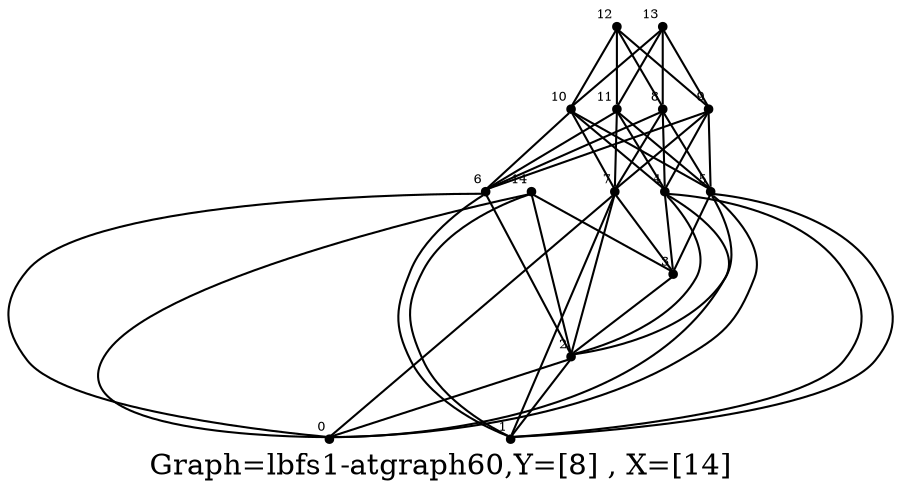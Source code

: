 /* Created by igraph 0.8.0-pre+0200568 */
graph {
  graph [
    label="Graph=lbfs1-atgraph60,Y=[8] , X=[14]  "
    labelloc=bottom
  ];
  0 [
    pos="0.900000,3.000000!"
    shape=point
    fontsize=6
    xlabel=0
  ];
  1 [
    pos="1.000000,2.000000!"
    shape=point
    fontsize=6
    xlabel=1
  ];
  2 [
    pos="0.900000,1.000000!"
    shape=point
    fontsize=6
    xlabel=2
  ];
  3 [
    pos="1.000000,0.000000!"
    shape=point
    fontsize=6
    xlabel=3
  ];
  4 [
    pos="1.900000,3.000000!"
    shape=point
    fontsize=6
    xlabel=4
  ];
  5 [
    pos="2.000000,2.000000!"
    shape=point
    fontsize=6
    xlabel=5
  ];
  6 [
    pos="2.000000,0.000000!"
    shape=point
    fontsize=6
    xlabel=6
  ];
  7 [
    pos="1.900000,1.000000!"
    shape=point
    fontsize=6
    xlabel=7
  ];
  8 [
    pos="2.900000,3.000000!"
    shape=point
    fontsize=6
    xlabel=8
  ];
  9 [
    pos="3.000000,2.000000!"
    shape=point
    fontsize=6
    xlabel=9
  ];
  10 [
    pos="2.900000,1.000000!"
    shape=point
    fontsize=6
    xlabel=10
  ];
  11 [
    pos="3.000000,0.000000!"
    shape=point
    fontsize=6
    xlabel=11
  ];
  12 [
    pos="3.900000,2.000000!"
    shape=point
    fontsize=6
    xlabel=12
  ];
  13 [
    pos="4.000000,1.000000!"
    shape=point
    fontsize=6
    xlabel=13
  ];
  14 [
    pos="0.000000,1.000000!"
    shape=point
    fontsize=6
    xlabel=14
  ];

  2 -- 0;
  4 -- 0;
  5 -- 0;
  6 -- 0;
  7 -- 0;
  14 -- 0;
  14 -- 1;
  14 -- 2;
  14 -- 3;
  2 -- 1;
  4 -- 1;
  5 -- 1;
  6 -- 1;
  7 -- 1;
  3 -- 2;
  4 -- 2;
  5 -- 2;
  6 -- 2;
  7 -- 2;
  4 -- 3;
  5 -- 3;
  7 -- 3;
  8 -- 4;
  9 -- 4;
  10 -- 4;
  11 -- 4;
  8 -- 5;
  9 -- 5;
  10 -- 5;
  11 -- 5;
  8 -- 6;
  9 -- 6;
  10 -- 6;
  11 -- 6;
  8 -- 7;
  9 -- 7;
  10 -- 7;
  11 -- 7;
  12 -- 8;
  12 -- 9;
  12 -- 10;
  12 -- 11;
  13 -- 8;
  13 -- 9;
  13 -- 10;
  13 -- 11;
}
